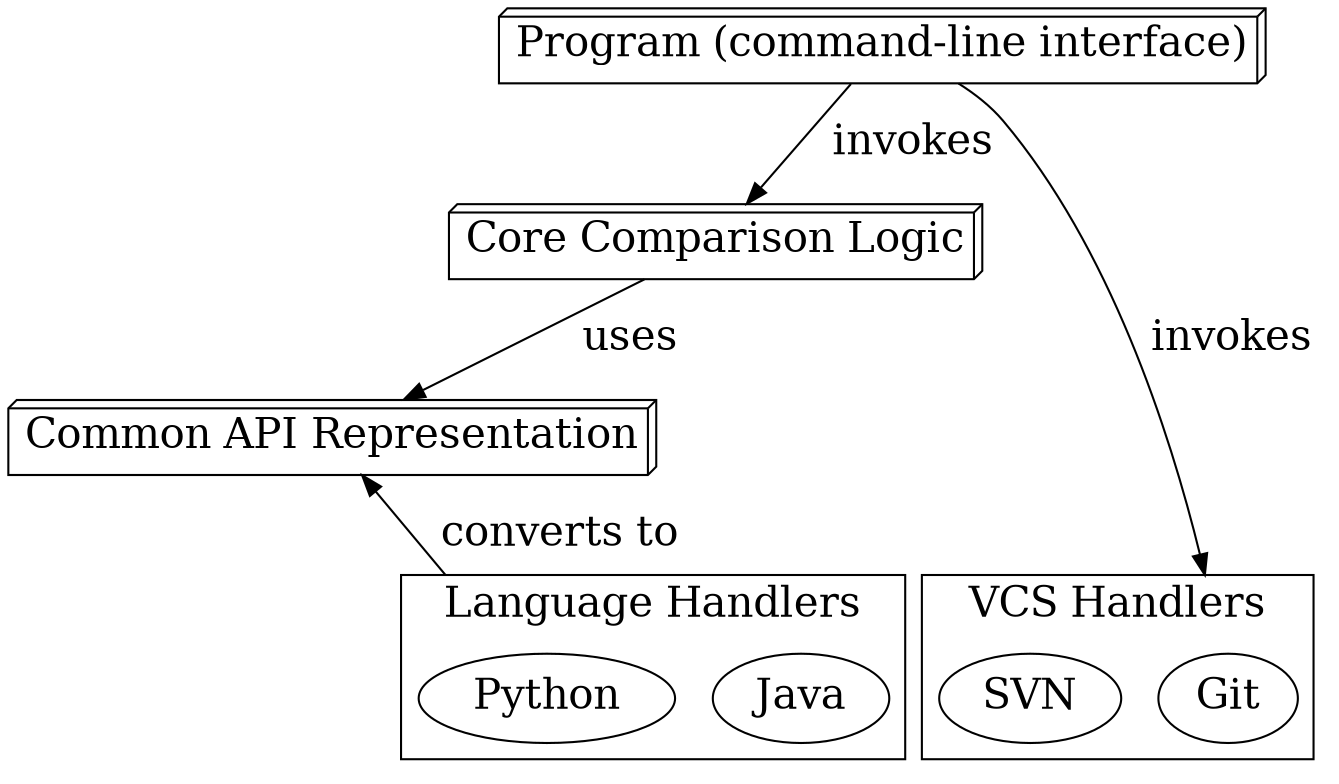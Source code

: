 digraph architecture {
    newrank=true;
    compound=true;
    graph [fontsize=20];
    node [shape=box3d,fontsize=20];
    edge [fontsize=20];

    core [label="Core Comparison Logic"];
    common [label="Common API Representation"];
    program [label="Program (command-line interface)"];

    subgraph cluster_languages {
        label="Language Handlers"
        java [label="Java",shape=ellipse];
        python_h [label="Python",shape=ellipse];
    }

    subgraph cluster_vcs {
        label="VCS Handlers"
        git_h [label="Git",shape=ellipse];
        svn [label="SVN",shape=ellipse];
    }

    program -> core [label=" invokes"]
    program -> git_h [label=" invokes",lhead=cluster_vcs]
    core -> common [label=" uses"]
    core -> python_h [style=invis,minlen=2]
    python_h -> common [label=" converts to",ltail=cluster_languages,constraint=false]

    {rank=min; program}
    {rank=same; git_h svn java python_h}

}